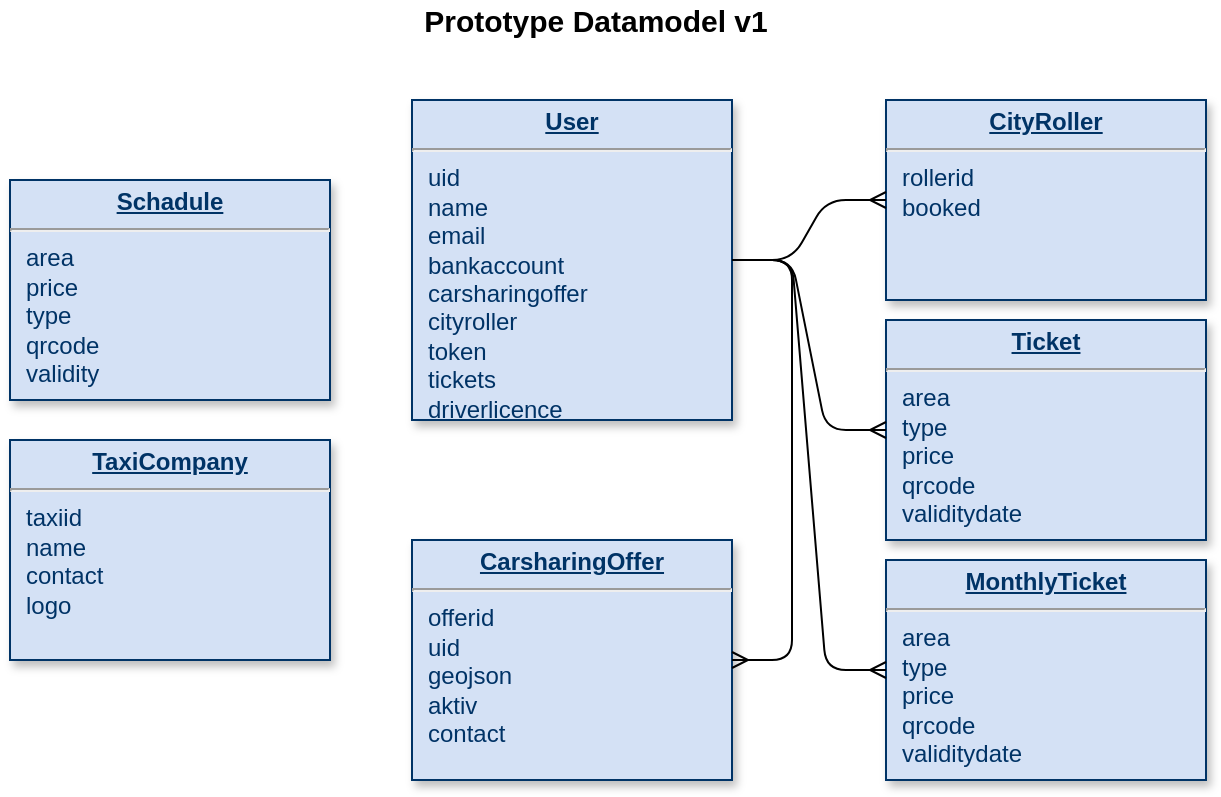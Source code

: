 <mxfile version="13.0.3" type="device"><diagram name="Page-1" id="efa7a0a1-bf9b-a30e-e6df-94a7791c09e9"><mxGraphModel dx="2066" dy="1220" grid="1" gridSize="10" guides="1" tooltips="1" connect="1" arrows="1" fold="1" page="1" pageScale="1" pageWidth="826" pageHeight="1169" background="#ffffff" math="0" shadow="0"><root><mxCell id="0"/><mxCell id="1" parent="0"/><mxCell id="19" value="&lt;p style=&quot;margin: 0px ; margin-top: 4px ; text-align: center ; text-decoration: underline&quot;&gt;&lt;strong&gt;CarsharingOffer&lt;/strong&gt;&lt;/p&gt;&lt;hr&gt;&lt;p style=&quot;margin: 0px ; margin-left: 8px&quot;&gt;offerid&lt;/p&gt;&lt;p style=&quot;margin: 0px ; margin-left: 8px&quot;&gt;uid&lt;/p&gt;&lt;p style=&quot;margin: 0px ; margin-left: 8px&quot;&gt;geojson&lt;/p&gt;&lt;p style=&quot;margin: 0px ; margin-left: 8px&quot;&gt;aktiv&lt;/p&gt;&lt;p style=&quot;margin: 0px ; margin-left: 8px&quot;&gt;contact&lt;/p&gt;" style="verticalAlign=top;align=left;overflow=fill;fontSize=12;fontFamily=Helvetica;html=1;strokeColor=#003366;shadow=1;fillColor=#D4E1F5;fontColor=#003366" parent="1" vertex="1"><mxGeometry x="321.0" y="280.0" width="160" height="120" as="geometry"/></mxCell><mxCell id="21" value="&lt;p style=&quot;margin: 4px 0px 0px ; text-align: center ; text-decoration: underline&quot;&gt;&lt;strong&gt;Ticket&lt;/strong&gt;&lt;/p&gt;&lt;hr&gt;&lt;p style=&quot;margin: 0px 0px 0px 8px&quot;&gt;area&lt;/p&gt;&lt;p style=&quot;margin: 0px 0px 0px 8px&quot;&gt;type&lt;/p&gt;&lt;p style=&quot;margin: 0px 0px 0px 8px&quot;&gt;price&lt;/p&gt;&lt;p style=&quot;margin: 0px 0px 0px 8px&quot;&gt;qrcode&lt;/p&gt;&lt;p style=&quot;margin: 0px 0px 0px 8px&quot;&gt;validitydate&lt;br&gt;&lt;/p&gt;" style="verticalAlign=top;align=left;overflow=fill;fontSize=12;fontFamily=Helvetica;html=1;strokeColor=#003366;shadow=1;fillColor=#D4E1F5;fontColor=#003366" parent="1" vertex="1"><mxGeometry x="558" y="170" width="160" height="110" as="geometry"/></mxCell><mxCell id="23" value="&lt;p style=&quot;margin: 0px ; margin-top: 4px ; text-align: center ; text-decoration: underline&quot;&gt;&lt;strong&gt;CityRoller&lt;/strong&gt;&lt;/p&gt;&lt;hr&gt;&lt;p style=&quot;margin: 0px ; margin-left: 8px&quot;&gt;rollerid&lt;/p&gt;&lt;p style=&quot;margin: 0px ; margin-left: 8px&quot;&gt;booked&lt;/p&gt;" style="verticalAlign=top;align=left;overflow=fill;fontSize=12;fontFamily=Helvetica;html=1;strokeColor=#003366;shadow=1;fillColor=#D4E1F5;fontColor=#003366" parent="1" vertex="1"><mxGeometry x="558.0" y="60.0" width="160" height="100" as="geometry"/></mxCell><mxCell id="25" value="&lt;p style=&quot;margin: 0px ; margin-top: 4px ; text-align: center ; text-decoration: underline&quot;&gt;&lt;strong&gt;User&lt;/strong&gt;&lt;/p&gt;&lt;hr&gt;&lt;p style=&quot;margin: 0px ; margin-left: 8px&quot;&gt;uid&lt;/p&gt;&lt;p style=&quot;margin: 0px ; margin-left: 8px&quot;&gt;name&lt;/p&gt;&lt;p style=&quot;margin: 0px ; margin-left: 8px&quot;&gt;email&lt;/p&gt;&lt;p style=&quot;margin: 0px ; margin-left: 8px&quot;&gt;bankaccount&lt;/p&gt;&lt;p style=&quot;margin: 0px ; margin-left: 8px&quot;&gt;carsharingoffer&lt;/p&gt;&lt;p style=&quot;margin: 0px ; margin-left: 8px&quot;&gt;cityroller&lt;/p&gt;&lt;p style=&quot;margin: 0px ; margin-left: 8px&quot;&gt;token&lt;/p&gt;&lt;p style=&quot;margin: 0px ; margin-left: 8px&quot;&gt;tickets&lt;/p&gt;&lt;p style=&quot;margin: 0px ; margin-left: 8px&quot;&gt;driverlicence&lt;/p&gt;" style="verticalAlign=top;align=left;overflow=fill;fontSize=12;fontFamily=Helvetica;html=1;strokeColor=#003366;shadow=1;fillColor=#D4E1F5;fontColor=#003366" parent="1" vertex="1"><mxGeometry x="321.0" y="60.0" width="160" height="160" as="geometry"/></mxCell><mxCell id="9Pb10DDQN19uWERJR6h4-26" value="" style="edgeStyle=entityRelationEdgeStyle;fontSize=12;html=1;endArrow=ERmany;" edge="1" parent="1" source="25" target="19"><mxGeometry width="100" height="100" relative="1" as="geometry"><mxPoint x="148" y="388.36" as="sourcePoint"/><mxPoint x="308" y="180" as="targetPoint"/></mxGeometry></mxCell><mxCell id="9Pb10DDQN19uWERJR6h4-27" value="" style="edgeStyle=entityRelationEdgeStyle;fontSize=12;html=1;endArrow=ERmany;" edge="1" parent="1" source="25" target="21"><mxGeometry width="100" height="100" relative="1" as="geometry"><mxPoint x="318" y="150.0" as="sourcePoint"/><mxPoint x="258" y="130.0" as="targetPoint"/></mxGeometry></mxCell><mxCell id="9Pb10DDQN19uWERJR6h4-28" value="" style="edgeStyle=entityRelationEdgeStyle;fontSize=12;html=1;endArrow=ERmany;" edge="1" parent="1" source="25" target="23"><mxGeometry width="100" height="100" relative="1" as="geometry"><mxPoint x="478" y="150.0" as="sourcePoint"/><mxPoint x="478" y="370.0" as="targetPoint"/></mxGeometry></mxCell><mxCell id="9Pb10DDQN19uWERJR6h4-30" value="&lt;p style=&quot;margin: 4px 0px 0px ; text-align: center ; text-decoration: underline&quot;&gt;&lt;strong&gt;TaxiCompany&lt;/strong&gt;&lt;/p&gt;&lt;hr&gt;&lt;p style=&quot;margin: 0px 0px 0px 8px&quot;&gt;taxiid&lt;/p&gt;&lt;p style=&quot;margin: 0px 0px 0px 8px&quot;&gt;name&lt;/p&gt;&lt;p style=&quot;margin: 0px 0px 0px 8px&quot;&gt;contact&lt;/p&gt;&lt;p style=&quot;margin: 0px 0px 0px 8px&quot;&gt;logo&lt;/p&gt;" style="verticalAlign=top;align=left;overflow=fill;fontSize=12;fontFamily=Helvetica;html=1;strokeColor=#003366;shadow=1;fillColor=#D4E1F5;fontColor=#003366" vertex="1" parent="1"><mxGeometry x="120" y="230" width="160" height="110" as="geometry"/></mxCell><mxCell id="9Pb10DDQN19uWERJR6h4-31" value="&lt;p style=&quot;margin: 4px 0px 0px ; text-align: center ; text-decoration: underline&quot;&gt;&lt;strong&gt;Schadule&lt;/strong&gt;&lt;/p&gt;&lt;hr&gt;&lt;p style=&quot;margin: 0px 0px 0px 8px&quot;&gt;area&lt;/p&gt;&lt;p style=&quot;margin: 0px 0px 0px 8px&quot;&gt;price&lt;/p&gt;&lt;p style=&quot;margin: 0px 0px 0px 8px&quot;&gt;type&lt;/p&gt;&lt;p style=&quot;margin: 0px 0px 0px 8px&quot;&gt;qrcode&lt;/p&gt;&lt;p style=&quot;margin: 0px 0px 0px 8px&quot;&gt;validity&lt;/p&gt;" style="verticalAlign=top;align=left;overflow=fill;fontSize=12;fontFamily=Helvetica;html=1;strokeColor=#003366;shadow=1;fillColor=#D4E1F5;fontColor=#003366" vertex="1" parent="1"><mxGeometry x="120" y="100" width="160" height="110" as="geometry"/></mxCell><mxCell id="9Pb10DDQN19uWERJR6h4-32" value="&lt;p style=&quot;margin: 4px 0px 0px ; text-align: center ; text-decoration: underline&quot;&gt;&lt;strong&gt;MonthlyTicket&lt;/strong&gt;&lt;/p&gt;&lt;hr&gt;&lt;p style=&quot;margin: 0px 0px 0px 8px&quot;&gt;area&lt;/p&gt;&lt;p style=&quot;margin: 0px 0px 0px 8px&quot;&gt;type&lt;/p&gt;&lt;p style=&quot;margin: 0px 0px 0px 8px&quot;&gt;price&lt;/p&gt;&lt;p style=&quot;margin: 0px 0px 0px 8px&quot;&gt;qrcode&lt;/p&gt;&lt;p style=&quot;margin: 0px 0px 0px 8px&quot;&gt;validitydate&lt;br&gt;&lt;/p&gt;" style="verticalAlign=top;align=left;overflow=fill;fontSize=12;fontFamily=Helvetica;html=1;strokeColor=#003366;shadow=1;fillColor=#D4E1F5;fontColor=#003366" vertex="1" parent="1"><mxGeometry x="558" y="290" width="160" height="110" as="geometry"/></mxCell><mxCell id="9Pb10DDQN19uWERJR6h4-33" value="" style="edgeStyle=entityRelationEdgeStyle;fontSize=12;html=1;endArrow=ERmany;" edge="1" parent="1" source="25" target="9Pb10DDQN19uWERJR6h4-32"><mxGeometry width="100" height="100" relative="1" as="geometry"><mxPoint x="491" y="150.0" as="sourcePoint"/><mxPoint x="568" y="235" as="targetPoint"/></mxGeometry></mxCell><mxCell id="9Pb10DDQN19uWERJR6h4-34" value="Prototype Datamodel v1" style="text;html=1;strokeColor=none;fillColor=none;align=center;verticalAlign=middle;whiteSpace=wrap;rounded=0;fontSize=15;fontStyle=1" vertex="1" parent="1"><mxGeometry x="287" y="10" width="252" height="20" as="geometry"/></mxCell></root></mxGraphModel></diagram></mxfile>